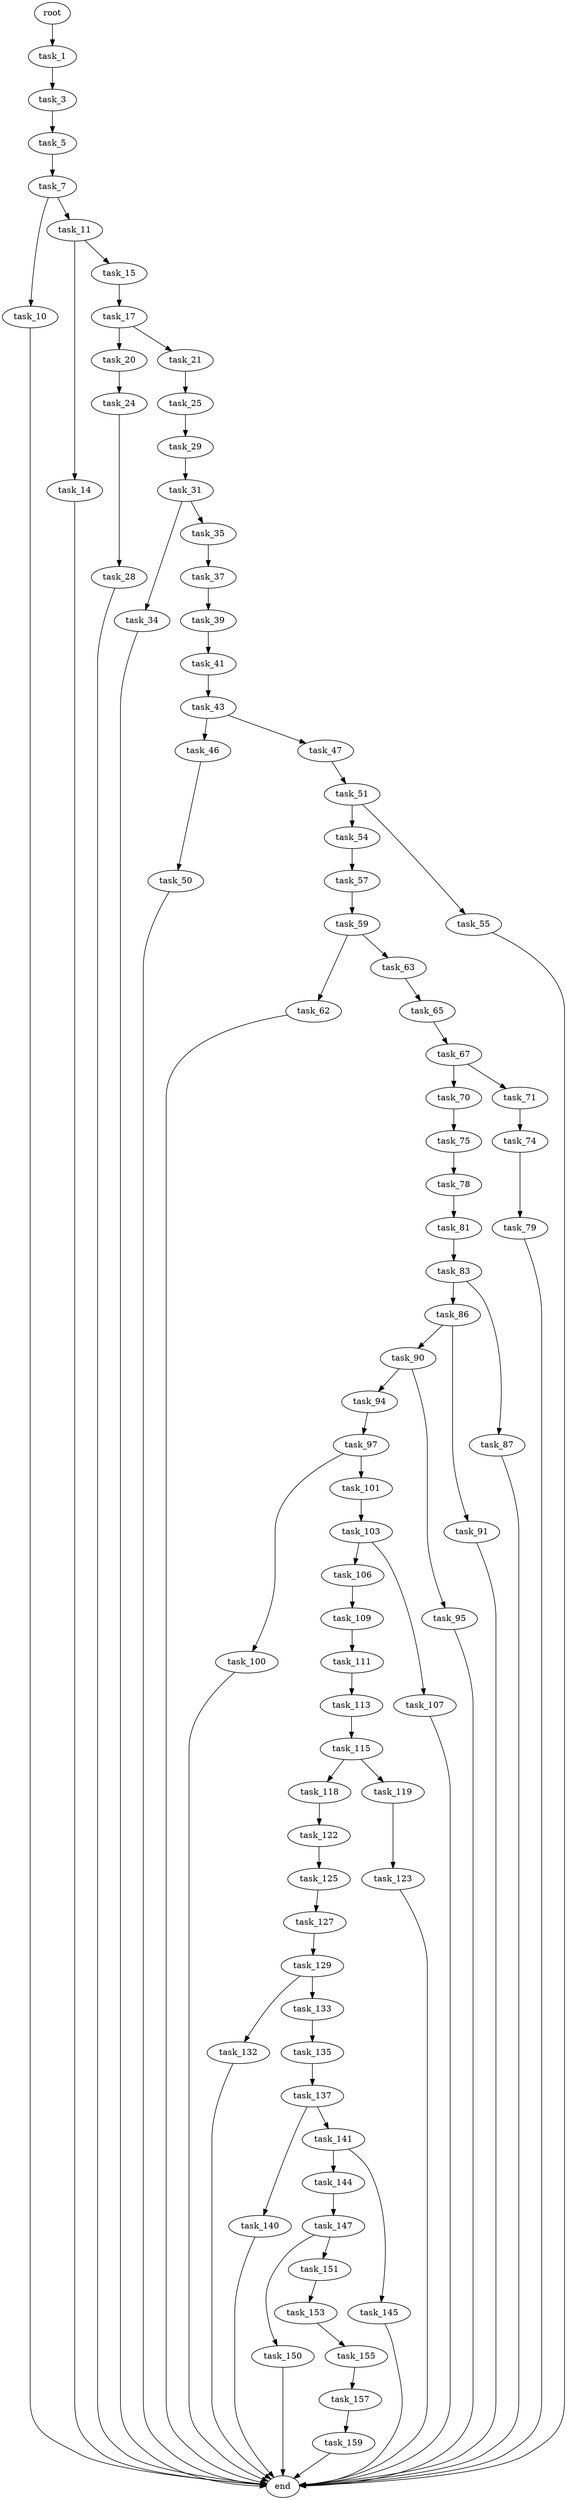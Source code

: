 digraph G {
  root [size="0.000000"];
  task_1 [size="417254688637.000000"];
  task_3 [size="285856092394.000000"];
  task_5 [size="17109625265.000000"];
  task_7 [size="1073741824000.000000"];
  task_10 [size="1168870746.000000"];
  task_11 [size="492548102.000000"];
  end [size="0.000000"];
  task_14 [size="14178002211.000000"];
  task_15 [size="33998391566.000000"];
  task_17 [size="99640219926.000000"];
  task_20 [size="17647180743.000000"];
  task_21 [size="549755813888.000000"];
  task_24 [size="58921763820.000000"];
  task_25 [size="134217728000.000000"];
  task_28 [size="231928233984.000000"];
  task_29 [size="24485437777.000000"];
  task_31 [size="820251097243.000000"];
  task_34 [size="179724080332.000000"];
  task_35 [size="68719476736.000000"];
  task_37 [size="913296617.000000"];
  task_39 [size="7612030794.000000"];
  task_41 [size="368293445632.000000"];
  task_43 [size="8589934592.000000"];
  task_46 [size="549755813888.000000"];
  task_47 [size="5473726774.000000"];
  task_50 [size="45427685596.000000"];
  task_51 [size="33113958375.000000"];
  task_54 [size="4558876446.000000"];
  task_55 [size="25099406602.000000"];
  task_57 [size="204756716780.000000"];
  task_59 [size="632234113689.000000"];
  task_62 [size="8589934592.000000"];
  task_63 [size="162579827700.000000"];
  task_65 [size="28991029248.000000"];
  task_67 [size="476238398428.000000"];
  task_70 [size="127944256526.000000"];
  task_71 [size="2119096955.000000"];
  task_75 [size="18490320963.000000"];
  task_74 [size="34472861736.000000"];
  task_79 [size="28991029248.000000"];
  task_78 [size="22628866144.000000"];
  task_81 [size="549755813888.000000"];
  task_83 [size="18177716540.000000"];
  task_86 [size="8589934592.000000"];
  task_87 [size="549755813888.000000"];
  task_90 [size="8589934592.000000"];
  task_91 [size="468024833052.000000"];
  task_94 [size="1083651232947.000000"];
  task_95 [size="85056419748.000000"];
  task_97 [size="8589934592.000000"];
  task_100 [size="96770072304.000000"];
  task_101 [size="176507277960.000000"];
  task_103 [size="51119915320.000000"];
  task_106 [size="231928233984.000000"];
  task_107 [size="395914320166.000000"];
  task_109 [size="644920666.000000"];
  task_111 [size="24642348951.000000"];
  task_113 [size="8589934592.000000"];
  task_115 [size="45401072178.000000"];
  task_118 [size="28991029248.000000"];
  task_119 [size="20037356078.000000"];
  task_122 [size="441396084136.000000"];
  task_123 [size="53048724893.000000"];
  task_125 [size="122960801052.000000"];
  task_127 [size="63017395668.000000"];
  task_129 [size="258925644814.000000"];
  task_132 [size="134217728000.000000"];
  task_133 [size="28991029248.000000"];
  task_135 [size="506807026284.000000"];
  task_137 [size="122830630142.000000"];
  task_140 [size="782757789696.000000"];
  task_141 [size="73332001200.000000"];
  task_144 [size="549755813888.000000"];
  task_145 [size="123619168332.000000"];
  task_147 [size="4306068483.000000"];
  task_150 [size="2966445207.000000"];
  task_151 [size="47602390244.000000"];
  task_153 [size="134217728000.000000"];
  task_155 [size="7950554560.000000"];
  task_157 [size="205527125268.000000"];
  task_159 [size="205287912961.000000"];

  root -> task_1 [size="1.000000"];
  task_1 -> task_3 [size="301989888.000000"];
  task_3 -> task_5 [size="838860800.000000"];
  task_5 -> task_7 [size="301989888.000000"];
  task_7 -> task_10 [size="838860800.000000"];
  task_7 -> task_11 [size="838860800.000000"];
  task_10 -> end [size="1.000000"];
  task_11 -> task_14 [size="33554432.000000"];
  task_11 -> task_15 [size="33554432.000000"];
  task_14 -> end [size="1.000000"];
  task_15 -> task_17 [size="75497472.000000"];
  task_17 -> task_20 [size="75497472.000000"];
  task_17 -> task_21 [size="75497472.000000"];
  task_20 -> task_24 [size="75497472.000000"];
  task_21 -> task_25 [size="536870912.000000"];
  task_24 -> task_28 [size="134217728.000000"];
  task_25 -> task_29 [size="209715200.000000"];
  task_28 -> end [size="1.000000"];
  task_29 -> task_31 [size="75497472.000000"];
  task_31 -> task_34 [size="679477248.000000"];
  task_31 -> task_35 [size="679477248.000000"];
  task_34 -> end [size="1.000000"];
  task_35 -> task_37 [size="134217728.000000"];
  task_37 -> task_39 [size="75497472.000000"];
  task_39 -> task_41 [size="536870912.000000"];
  task_41 -> task_43 [size="411041792.000000"];
  task_43 -> task_46 [size="33554432.000000"];
  task_43 -> task_47 [size="33554432.000000"];
  task_46 -> task_50 [size="536870912.000000"];
  task_47 -> task_51 [size="134217728.000000"];
  task_50 -> end [size="1.000000"];
  task_51 -> task_54 [size="838860800.000000"];
  task_51 -> task_55 [size="838860800.000000"];
  task_54 -> task_57 [size="134217728.000000"];
  task_55 -> end [size="1.000000"];
  task_57 -> task_59 [size="838860800.000000"];
  task_59 -> task_62 [size="838860800.000000"];
  task_59 -> task_63 [size="838860800.000000"];
  task_62 -> end [size="1.000000"];
  task_63 -> task_65 [size="134217728.000000"];
  task_65 -> task_67 [size="75497472.000000"];
  task_67 -> task_70 [size="679477248.000000"];
  task_67 -> task_71 [size="679477248.000000"];
  task_70 -> task_75 [size="209715200.000000"];
  task_71 -> task_74 [size="33554432.000000"];
  task_75 -> task_78 [size="411041792.000000"];
  task_74 -> task_79 [size="33554432.000000"];
  task_79 -> end [size="1.000000"];
  task_78 -> task_81 [size="838860800.000000"];
  task_81 -> task_83 [size="536870912.000000"];
  task_83 -> task_86 [size="411041792.000000"];
  task_83 -> task_87 [size="411041792.000000"];
  task_86 -> task_90 [size="33554432.000000"];
  task_86 -> task_91 [size="33554432.000000"];
  task_87 -> end [size="1.000000"];
  task_90 -> task_94 [size="33554432.000000"];
  task_90 -> task_95 [size="33554432.000000"];
  task_91 -> end [size="1.000000"];
  task_94 -> task_97 [size="838860800.000000"];
  task_95 -> end [size="1.000000"];
  task_97 -> task_100 [size="33554432.000000"];
  task_97 -> task_101 [size="33554432.000000"];
  task_100 -> end [size="1.000000"];
  task_101 -> task_103 [size="536870912.000000"];
  task_103 -> task_106 [size="75497472.000000"];
  task_103 -> task_107 [size="75497472.000000"];
  task_106 -> task_109 [size="301989888.000000"];
  task_107 -> end [size="1.000000"];
  task_109 -> task_111 [size="33554432.000000"];
  task_111 -> task_113 [size="411041792.000000"];
  task_113 -> task_115 [size="33554432.000000"];
  task_115 -> task_118 [size="838860800.000000"];
  task_115 -> task_119 [size="838860800.000000"];
  task_118 -> task_122 [size="75497472.000000"];
  task_119 -> task_123 [size="75497472.000000"];
  task_122 -> task_125 [size="679477248.000000"];
  task_123 -> end [size="1.000000"];
  task_125 -> task_127 [size="209715200.000000"];
  task_127 -> task_129 [size="134217728.000000"];
  task_129 -> task_132 [size="301989888.000000"];
  task_129 -> task_133 [size="301989888.000000"];
  task_132 -> end [size="1.000000"];
  task_133 -> task_135 [size="75497472.000000"];
  task_135 -> task_137 [size="536870912.000000"];
  task_137 -> task_140 [size="301989888.000000"];
  task_137 -> task_141 [size="301989888.000000"];
  task_140 -> end [size="1.000000"];
  task_141 -> task_144 [size="134217728.000000"];
  task_141 -> task_145 [size="134217728.000000"];
  task_144 -> task_147 [size="536870912.000000"];
  task_145 -> end [size="1.000000"];
  task_147 -> task_150 [size="75497472.000000"];
  task_147 -> task_151 [size="75497472.000000"];
  task_150 -> end [size="1.000000"];
  task_151 -> task_153 [size="838860800.000000"];
  task_153 -> task_155 [size="209715200.000000"];
  task_155 -> task_157 [size="33554432.000000"];
  task_157 -> task_159 [size="134217728.000000"];
  task_159 -> end [size="1.000000"];
}
